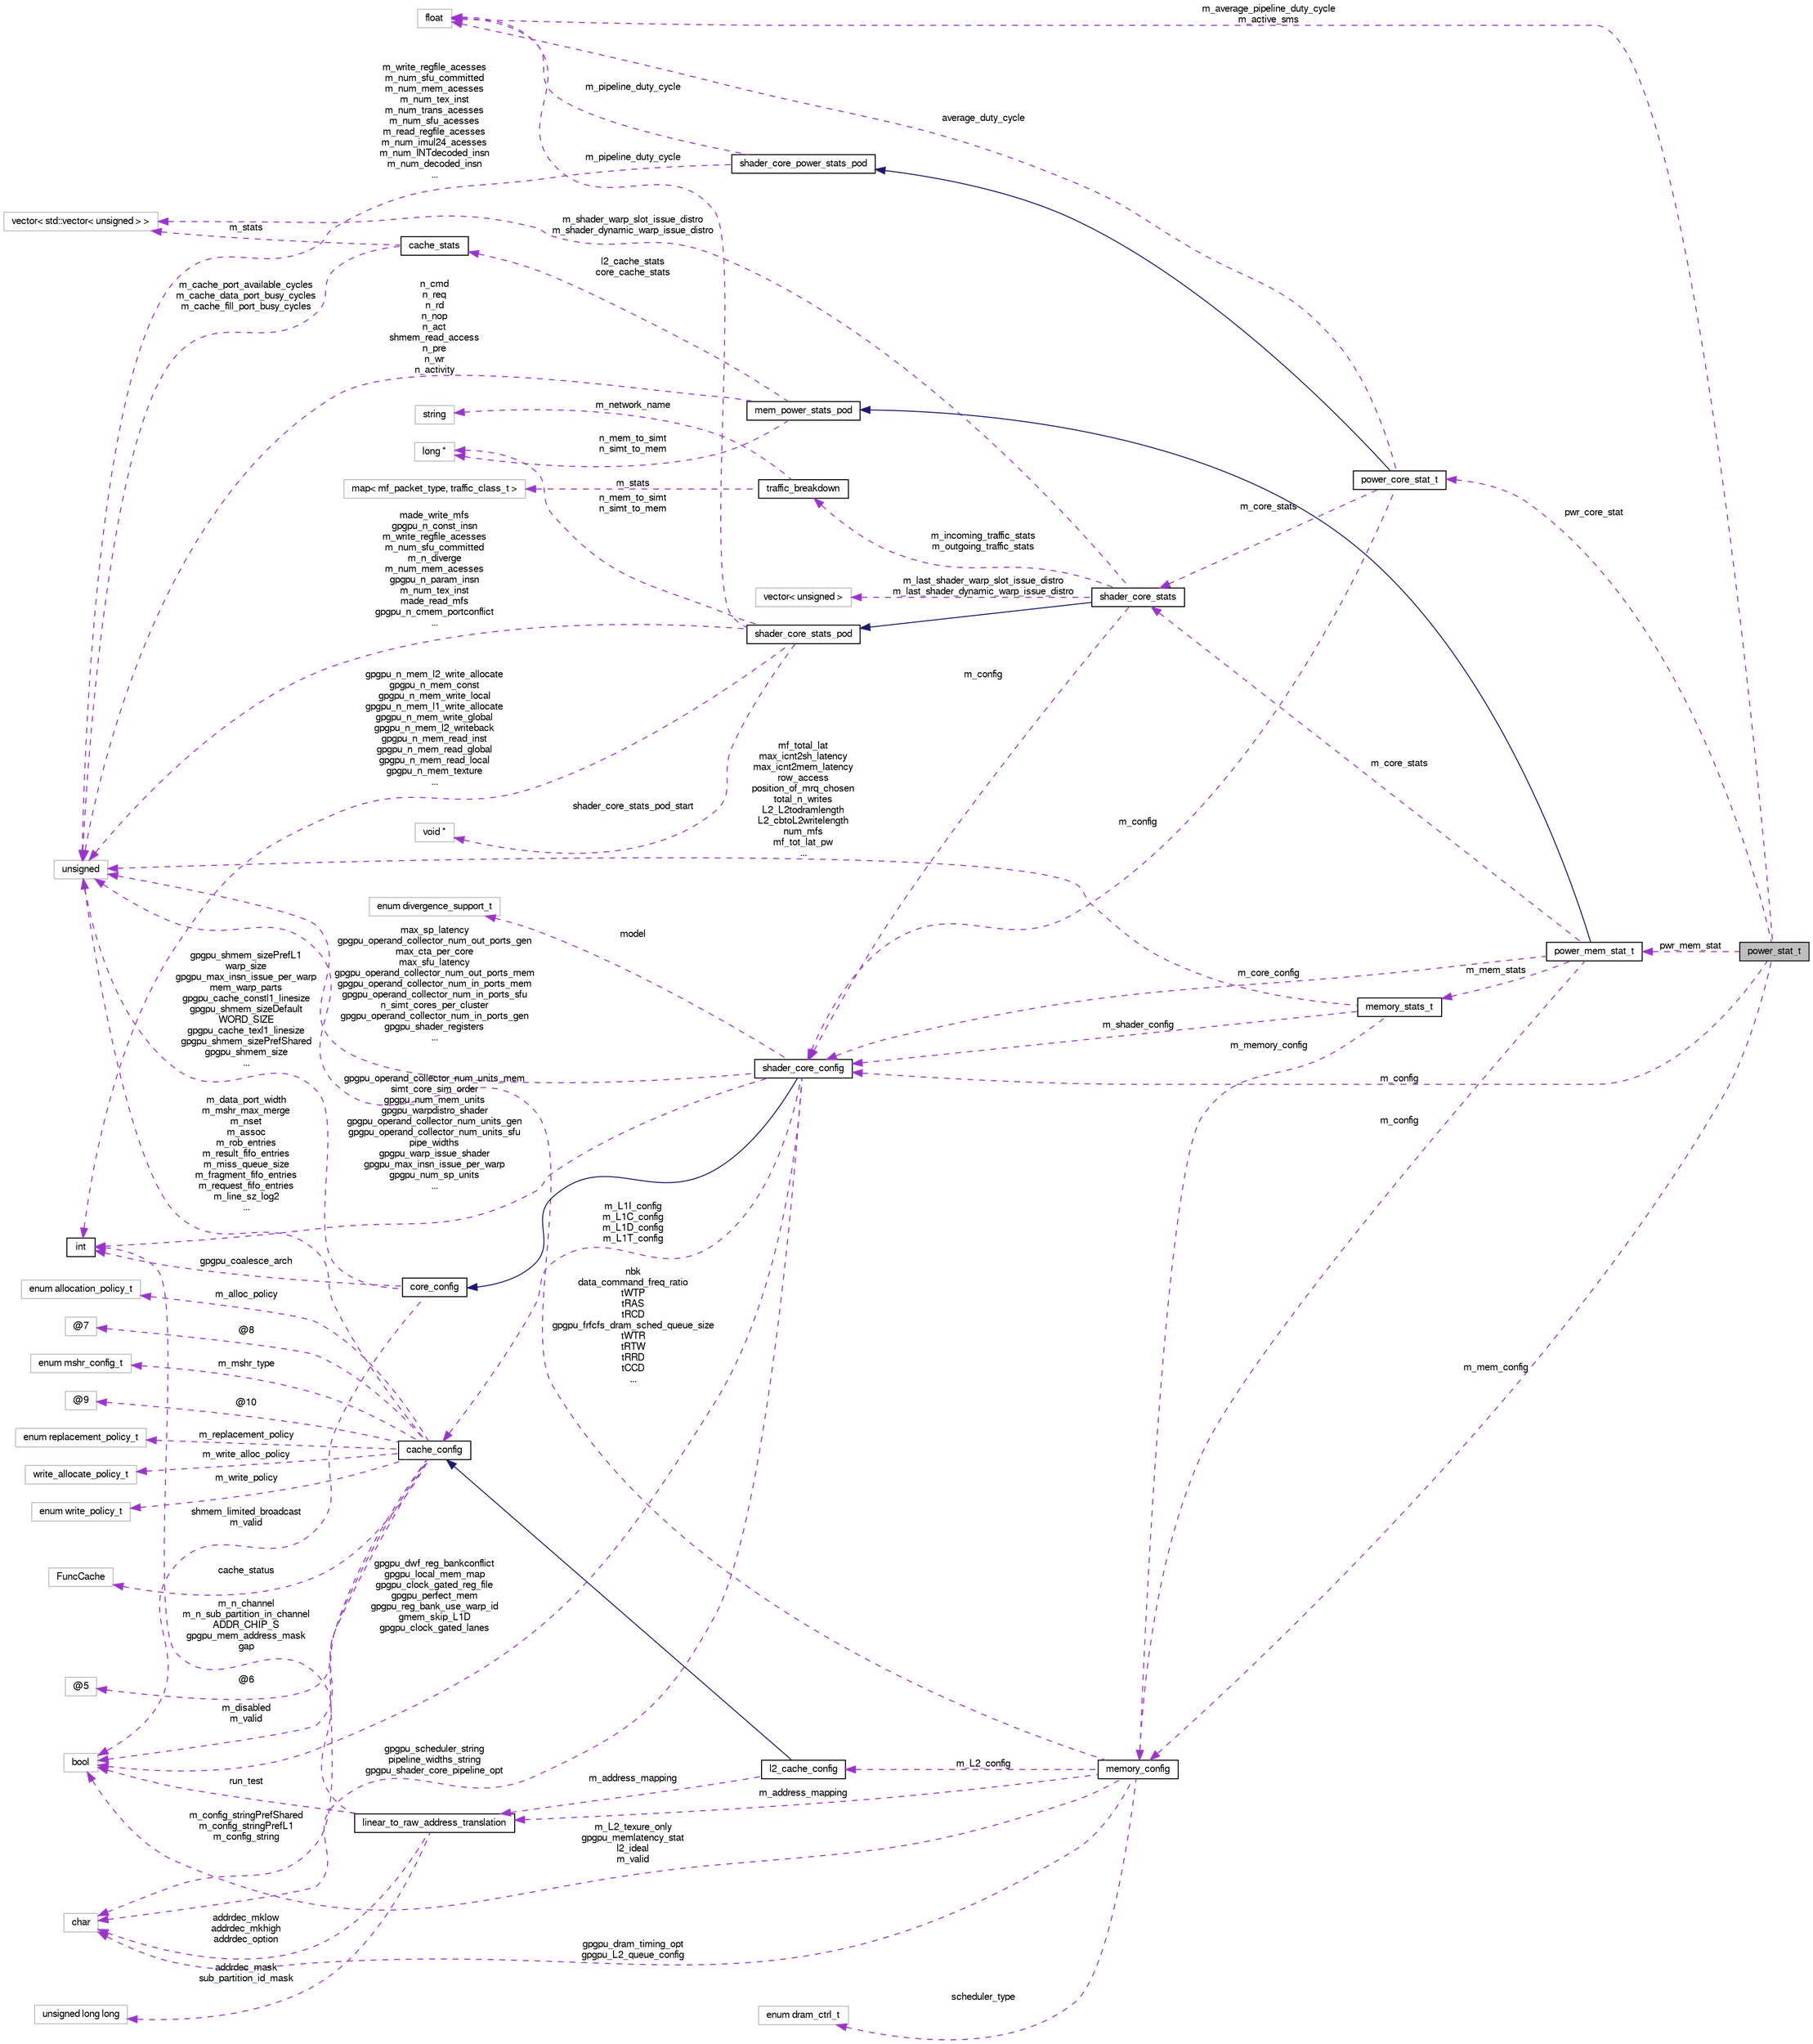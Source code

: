 digraph G
{
  bgcolor="transparent";
  edge [fontname="FreeSans",fontsize="10",labelfontname="FreeSans",labelfontsize="10"];
  node [fontname="FreeSans",fontsize="10",shape=record];
  rankdir=LR;
  Node1 [label="power_stat_t",height=0.2,width=0.4,color="black", fillcolor="grey75", style="filled" fontcolor="black"];
  Node2 -> Node1 [dir=back,color="darkorchid3",fontsize="10",style="dashed",label="pwr_core_stat",fontname="FreeSans"];
  Node2 [label="power_core_stat_t",height=0.2,width=0.4,color="black",URL="$classpower__core__stat__t.html"];
  Node3 -> Node2 [dir=back,color="midnightblue",fontsize="10",style="solid",fontname="FreeSans"];
  Node3 [label="shader_core_power_stats_pod",height=0.2,width=0.4,color="black",URL="$structshader__core__power__stats__pod.html"];
  Node4 -> Node3 [dir=back,color="darkorchid3",fontsize="10",style="dashed",label="m_pipeline_duty_cycle",fontname="FreeSans"];
  Node4 [label="float",height=0.2,width=0.4,color="grey75"];
  Node5 -> Node3 [dir=back,color="darkorchid3",fontsize="10",style="dashed",label="m_write_regfile_acesses\nm_num_sfu_committed\nm_num_mem_acesses\nm_num_tex_inst\nm_num_trans_acesses\nm_num_sfu_acesses\nm_read_regfile_acesses\nm_num_imul24_acesses\nm_num_INTdecoded_insn\nm_num_decoded_insn\n...",fontname="FreeSans"];
  Node5 [label="unsigned",height=0.2,width=0.4,color="grey75"];
  Node6 -> Node2 [dir=back,color="darkorchid3",fontsize="10",style="dashed",label="m_config",fontname="FreeSans"];
  Node6 [label="shader_core_config",height=0.2,width=0.4,color="black",URL="$structshader__core__config.html"];
  Node7 -> Node6 [dir=back,color="midnightblue",fontsize="10",style="solid",fontname="FreeSans"];
  Node7 [label="core_config",height=0.2,width=0.4,color="black",URL="$structcore__config.html"];
  Node8 -> Node7 [dir=back,color="darkorchid3",fontsize="10",style="dashed",label="gpgpu_coalesce_arch",fontname="FreeSans"];
  Node8 [label="int",height=0.2,width=0.4,color="black",URL="$classint.html"];
  Node9 -> Node7 [dir=back,color="darkorchid3",fontsize="10",style="dashed",label="shmem_limited_broadcast\nm_valid",fontname="FreeSans"];
  Node9 [label="bool",height=0.2,width=0.4,color="grey75"];
  Node5 -> Node7 [dir=back,color="darkorchid3",fontsize="10",style="dashed",label="gpgpu_shmem_sizePrefL1\nwarp_size\ngpgpu_max_insn_issue_per_warp\nmem_warp_parts\ngpgpu_cache_constl1_linesize\ngpgpu_shmem_sizeDefault\nWORD_SIZE\ngpgpu_cache_texl1_linesize\ngpgpu_shmem_sizePrefShared\ngpgpu_shmem_size\n...",fontname="FreeSans"];
  Node10 -> Node6 [dir=back,color="darkorchid3",fontsize="10",style="dashed",label="gpgpu_scheduler_string\npipeline_widths_string\ngpgpu_shader_core_pipeline_opt",fontname="FreeSans"];
  Node10 [label="char",height=0.2,width=0.4,color="grey75"];
  Node11 -> Node6 [dir=back,color="darkorchid3",fontsize="10",style="dashed",label="model",fontname="FreeSans"];
  Node11 [label="enum divergence_support_t",height=0.2,width=0.4,color="grey75"];
  Node8 -> Node6 [dir=back,color="darkorchid3",fontsize="10",style="dashed",label="gpgpu_operand_collector_num_units_mem\nsimt_core_sim_order\ngpgpu_num_mem_units\ngpgpu_warpdistro_shader\ngpgpu_operand_collector_num_units_gen\ngpgpu_operand_collector_num_units_sfu\npipe_widths\ngpgpu_warp_issue_shader\ngpgpu_max_insn_issue_per_warp\ngpgpu_num_sp_units\n...",fontname="FreeSans"];
  Node9 -> Node6 [dir=back,color="darkorchid3",fontsize="10",style="dashed",label="gpgpu_dwf_reg_bankconflict\ngpgpu_local_mem_map\ngpgpu_clock_gated_reg_file\ngpgpu_perfect_mem\ngpgpu_reg_bank_use_warp_id\ngmem_skip_L1D\ngpgpu_clock_gated_lanes",fontname="FreeSans"];
  Node12 -> Node6 [dir=back,color="darkorchid3",fontsize="10",style="dashed",label="m_L1I_config\nm_L1C_config\nm_L1D_config\nm_L1T_config",fontname="FreeSans"];
  Node12 [label="cache_config",height=0.2,width=0.4,color="black",URL="$classcache__config.html"];
  Node10 -> Node12 [dir=back,color="darkorchid3",fontsize="10",style="dashed",label="m_config_stringPrefShared\nm_config_stringPrefL1\nm_config_string",fontname="FreeSans"];
  Node13 -> Node12 [dir=back,color="darkorchid3",fontsize="10",style="dashed",label="m_write_alloc_policy",fontname="FreeSans"];
  Node13 [label="write_allocate_policy_t",height=0.2,width=0.4,color="grey75"];
  Node14 -> Node12 [dir=back,color="darkorchid3",fontsize="10",style="dashed",label="m_write_policy",fontname="FreeSans"];
  Node14 [label="enum write_policy_t",height=0.2,width=0.4,color="grey75"];
  Node9 -> Node12 [dir=back,color="darkorchid3",fontsize="10",style="dashed",label="m_disabled\nm_valid",fontname="FreeSans"];
  Node15 -> Node12 [dir=back,color="darkorchid3",fontsize="10",style="dashed",label="cache_status",fontname="FreeSans"];
  Node15 [label="FuncCache",height=0.2,width=0.4,color="grey75"];
  Node16 -> Node12 [dir=back,color="darkorchid3",fontsize="10",style="dashed",label="@6",fontname="FreeSans"];
  Node16 [label="@5",height=0.2,width=0.4,color="grey75"];
  Node17 -> Node12 [dir=back,color="darkorchid3",fontsize="10",style="dashed",label="m_alloc_policy",fontname="FreeSans"];
  Node17 [label="enum allocation_policy_t",height=0.2,width=0.4,color="grey75"];
  Node18 -> Node12 [dir=back,color="darkorchid3",fontsize="10",style="dashed",label="@8",fontname="FreeSans"];
  Node18 [label="@7",height=0.2,width=0.4,color="grey75"];
  Node19 -> Node12 [dir=back,color="darkorchid3",fontsize="10",style="dashed",label="m_mshr_type",fontname="FreeSans"];
  Node19 [label="enum mshr_config_t",height=0.2,width=0.4,color="grey75"];
  Node5 -> Node12 [dir=back,color="darkorchid3",fontsize="10",style="dashed",label="m_data_port_width\nm_mshr_max_merge\nm_nset\nm_assoc\nm_rob_entries\nm_result_fifo_entries\nm_miss_queue_size\nm_fragment_fifo_entries\nm_request_fifo_entries\nm_line_sz_log2\n...",fontname="FreeSans"];
  Node20 -> Node12 [dir=back,color="darkorchid3",fontsize="10",style="dashed",label="@10",fontname="FreeSans"];
  Node20 [label="@9",height=0.2,width=0.4,color="grey75"];
  Node21 -> Node12 [dir=back,color="darkorchid3",fontsize="10",style="dashed",label="m_replacement_policy",fontname="FreeSans"];
  Node21 [label="enum replacement_policy_t",height=0.2,width=0.4,color="grey75"];
  Node5 -> Node6 [dir=back,color="darkorchid3",fontsize="10",style="dashed",label="max_sp_latency\ngpgpu_operand_collector_num_out_ports_gen\nmax_cta_per_core\nmax_sfu_latency\ngpgpu_operand_collector_num_out_ports_mem\ngpgpu_operand_collector_num_in_ports_mem\ngpgpu_operand_collector_num_in_ports_sfu\nn_simt_cores_per_cluster\ngpgpu_operand_collector_num_in_ports_gen\ngpgpu_shader_registers\n...",fontname="FreeSans"];
  Node4 -> Node2 [dir=back,color="darkorchid3",fontsize="10",style="dashed",label="average_duty_cycle",fontname="FreeSans"];
  Node22 -> Node2 [dir=back,color="darkorchid3",fontsize="10",style="dashed",label="m_core_stats",fontname="FreeSans"];
  Node22 [label="shader_core_stats",height=0.2,width=0.4,color="black",URL="$classshader__core__stats.html"];
  Node23 -> Node22 [dir=back,color="midnightblue",fontsize="10",style="solid",fontname="FreeSans"];
  Node23 [label="shader_core_stats_pod",height=0.2,width=0.4,color="black",URL="$structshader__core__stats__pod.html"];
  Node4 -> Node23 [dir=back,color="darkorchid3",fontsize="10",style="dashed",label="m_pipeline_duty_cycle",fontname="FreeSans"];
  Node24 -> Node23 [dir=back,color="darkorchid3",fontsize="10",style="dashed",label="n_mem_to_simt\nn_simt_to_mem",fontname="FreeSans"];
  Node24 [label="long *",height=0.2,width=0.4,color="grey75"];
  Node8 -> Node23 [dir=back,color="darkorchid3",fontsize="10",style="dashed",label="gpgpu_n_mem_l2_write_allocate\ngpgpu_n_mem_const\ngpgpu_n_mem_write_local\ngpgpu_n_mem_l1_write_allocate\ngpgpu_n_mem_write_global\ngpgpu_n_mem_l2_writeback\ngpgpu_n_mem_read_inst\ngpgpu_n_mem_read_global\ngpgpu_n_mem_read_local\ngpgpu_n_mem_texture\n...",fontname="FreeSans"];
  Node5 -> Node23 [dir=back,color="darkorchid3",fontsize="10",style="dashed",label="made_write_mfs\ngpgpu_n_const_insn\nm_write_regfile_acesses\nm_num_sfu_committed\nm_n_diverge\nm_num_mem_acesses\ngpgpu_n_param_insn\nm_num_tex_inst\nmade_read_mfs\ngpgpu_n_cmem_portconflict\n...",fontname="FreeSans"];
  Node25 -> Node23 [dir=back,color="darkorchid3",fontsize="10",style="dashed",label="shader_core_stats_pod_start",fontname="FreeSans"];
  Node25 [label="void *",height=0.2,width=0.4,color="grey75"];
  Node26 -> Node22 [dir=back,color="darkorchid3",fontsize="10",style="dashed",label="m_incoming_traffic_stats\nm_outgoing_traffic_stats",fontname="FreeSans"];
  Node26 [label="traffic_breakdown",height=0.2,width=0.4,color="black",URL="$classtraffic__breakdown.html"];
  Node27 -> Node26 [dir=back,color="darkorchid3",fontsize="10",style="dashed",label="m_stats",fontname="FreeSans"];
  Node27 [label="map\< mf_packet_type, traffic_class_t \>",height=0.2,width=0.4,color="grey75"];
  Node28 -> Node26 [dir=back,color="darkorchid3",fontsize="10",style="dashed",label="m_network_name",fontname="FreeSans"];
  Node28 [label="string",height=0.2,width=0.4,color="grey75"];
  Node6 -> Node22 [dir=back,color="darkorchid3",fontsize="10",style="dashed",label="m_config",fontname="FreeSans"];
  Node29 -> Node22 [dir=back,color="darkorchid3",fontsize="10",style="dashed",label="m_last_shader_warp_slot_issue_distro\nm_last_shader_dynamic_warp_issue_distro",fontname="FreeSans"];
  Node29 [label="vector\< unsigned \>",height=0.2,width=0.4,color="grey75"];
  Node30 -> Node22 [dir=back,color="darkorchid3",fontsize="10",style="dashed",label="m_shader_warp_slot_issue_distro\nm_shader_dynamic_warp_issue_distro",fontname="FreeSans"];
  Node30 [label="vector\< std::vector\< unsigned \> \>",height=0.2,width=0.4,color="grey75"];
  Node6 -> Node1 [dir=back,color="darkorchid3",fontsize="10",style="dashed",label="m_config",fontname="FreeSans"];
  Node4 -> Node1 [dir=back,color="darkorchid3",fontsize="10",style="dashed",label="m_average_pipeline_duty_cycle\nm_active_sms",fontname="FreeSans"];
  Node31 -> Node1 [dir=back,color="darkorchid3",fontsize="10",style="dashed",label="m_mem_config",fontname="FreeSans"];
  Node31 [label="memory_config",height=0.2,width=0.4,color="black",URL="$structmemory__config.html"];
  Node32 -> Node31 [dir=back,color="darkorchid3",fontsize="10",style="dashed",label="scheduler_type",fontname="FreeSans"];
  Node32 [label="enum dram_ctrl_t",height=0.2,width=0.4,color="grey75"];
  Node10 -> Node31 [dir=back,color="darkorchid3",fontsize="10",style="dashed",label="gpgpu_dram_timing_opt\ngpgpu_L2_queue_config",fontname="FreeSans"];
  Node9 -> Node31 [dir=back,color="darkorchid3",fontsize="10",style="dashed",label="m_L2_texure_only\ngpgpu_memlatency_stat\nl2_ideal\nm_valid",fontname="FreeSans"];
  Node5 -> Node31 [dir=back,color="darkorchid3",fontsize="10",style="dashed",label="nbk\ndata_command_freq_ratio\ntWTP\ntRAS\ntRCD\ngpgpu_frfcfs_dram_sched_queue_size\ntWTR\ntRTW\ntRRD\ntCCD\n...",fontname="FreeSans"];
  Node33 -> Node31 [dir=back,color="darkorchid3",fontsize="10",style="dashed",label="m_address_mapping",fontname="FreeSans"];
  Node33 [label="linear_to_raw_address_translation",height=0.2,width=0.4,color="black",URL="$classlinear__to__raw__address__translation.html"];
  Node34 -> Node33 [dir=back,color="darkorchid3",fontsize="10",style="dashed",label="addrdec_mask\nsub_partition_id_mask",fontname="FreeSans"];
  Node34 [label="unsigned long long",height=0.2,width=0.4,color="grey75"];
  Node10 -> Node33 [dir=back,color="darkorchid3",fontsize="10",style="dashed",label="addrdec_mklow\naddrdec_mkhigh\naddrdec_option",fontname="FreeSans"];
  Node8 -> Node33 [dir=back,color="darkorchid3",fontsize="10",style="dashed",label="m_n_channel\nm_n_sub_partition_in_channel\nADDR_CHIP_S\ngpgpu_mem_address_mask\ngap",fontname="FreeSans"];
  Node9 -> Node33 [dir=back,color="darkorchid3",fontsize="10",style="dashed",label="run_test",fontname="FreeSans"];
  Node35 -> Node31 [dir=back,color="darkorchid3",fontsize="10",style="dashed",label="m_L2_config",fontname="FreeSans"];
  Node35 [label="l2_cache_config",height=0.2,width=0.4,color="black",URL="$classl2__cache__config.html"];
  Node12 -> Node35 [dir=back,color="midnightblue",fontsize="10",style="solid",fontname="FreeSans"];
  Node33 -> Node35 [dir=back,color="darkorchid3",fontsize="10",style="dashed",label="m_address_mapping",fontname="FreeSans"];
  Node36 -> Node1 [dir=back,color="darkorchid3",fontsize="10",style="dashed",label="pwr_mem_stat",fontname="FreeSans"];
  Node36 [label="power_mem_stat_t",height=0.2,width=0.4,color="black",URL="$classpower__mem__stat__t.html"];
  Node37 -> Node36 [dir=back,color="midnightblue",fontsize="10",style="solid",fontname="FreeSans"];
  Node37 [label="mem_power_stats_pod",height=0.2,width=0.4,color="black",URL="$structmem__power__stats__pod.html"];
  Node38 -> Node37 [dir=back,color="darkorchid3",fontsize="10",style="dashed",label="l2_cache_stats\ncore_cache_stats",fontname="FreeSans"];
  Node38 [label="cache_stats",height=0.2,width=0.4,color="black",URL="$classcache__stats.html"];
  Node30 -> Node38 [dir=back,color="darkorchid3",fontsize="10",style="dashed",label="m_stats",fontname="FreeSans"];
  Node5 -> Node38 [dir=back,color="darkorchid3",fontsize="10",style="dashed",label="m_cache_port_available_cycles\nm_cache_data_port_busy_cycles\nm_cache_fill_port_busy_cycles",fontname="FreeSans"];
  Node24 -> Node37 [dir=back,color="darkorchid3",fontsize="10",style="dashed",label="n_mem_to_simt\nn_simt_to_mem",fontname="FreeSans"];
  Node5 -> Node37 [dir=back,color="darkorchid3",fontsize="10",style="dashed",label="n_cmd\nn_req\nn_rd\nn_nop\nn_act\nshmem_read_access\nn_pre\nn_wr\nn_activity",fontname="FreeSans"];
  Node6 -> Node36 [dir=back,color="darkorchid3",fontsize="10",style="dashed",label="m_core_config",fontname="FreeSans"];
  Node31 -> Node36 [dir=back,color="darkorchid3",fontsize="10",style="dashed",label="m_config",fontname="FreeSans"];
  Node22 -> Node36 [dir=back,color="darkorchid3",fontsize="10",style="dashed",label="m_core_stats",fontname="FreeSans"];
  Node39 -> Node36 [dir=back,color="darkorchid3",fontsize="10",style="dashed",label="m_mem_stats",fontname="FreeSans"];
  Node39 [label="memory_stats_t",height=0.2,width=0.4,color="black",URL="$classmemory__stats__t.html"];
  Node6 -> Node39 [dir=back,color="darkorchid3",fontsize="10",style="dashed",label="m_shader_config",fontname="FreeSans"];
  Node31 -> Node39 [dir=back,color="darkorchid3",fontsize="10",style="dashed",label="m_memory_config",fontname="FreeSans"];
  Node5 -> Node39 [dir=back,color="darkorchid3",fontsize="10",style="dashed",label="mf_total_lat\nmax_icnt2sh_latency\nmax_icnt2mem_latency\nrow_access\nposition_of_mrq_chosen\ntotal_n_writes\nL2_L2todramlength\nL2_cbtoL2writelength\nnum_mfs\nmf_tot_lat_pw\n...",fontname="FreeSans"];
}
